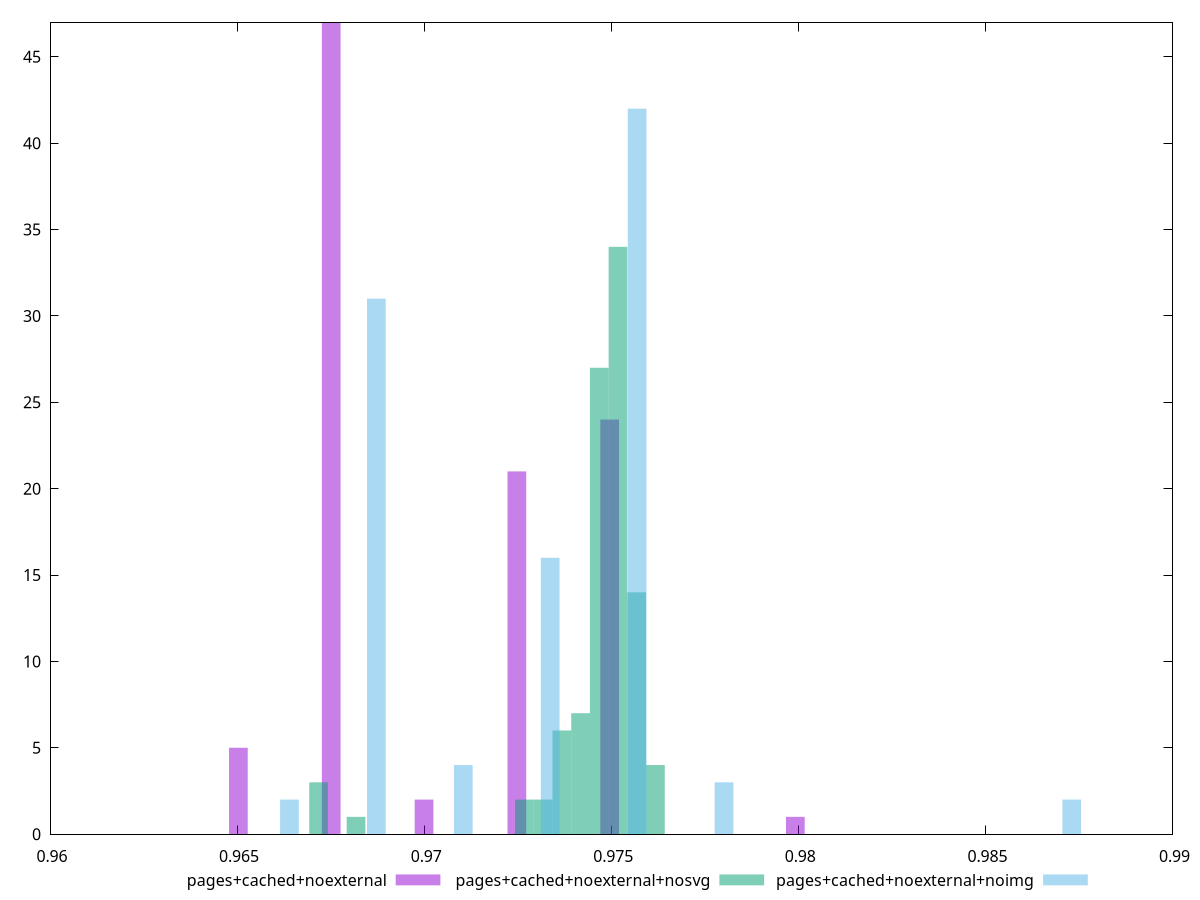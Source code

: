 $_pagesCachedNoexternal <<EOF
0.9675156744277607 47
0.9724772932709799 21
0.9699964838493703 2
0.9749581026925895 24
0.965034865006151 5
0.9799197215358089 1
EOF
$_pagesCachedNoexternalNosvg <<EOF
0.9726797193677448 2
0.9746800889705576 27
0.9741799965698544 7
0.9671787029600094 3
0.9751801813712608 34
0.9756802737719641 14
0.9736799041691512 6
0.973179811768448 2
0.9761803661726672 4
0.9681788877614159 1
EOF
$_pagesCachedNoexternalNoimg <<EOF
0.9756915695570202 42
0.9733684943914083 16
0.9710454192257963 4
0.9687223440601844 31
0.9663992688945724 2
0.9780146447226322 3
0.98730694538508 2
EOF
set key outside below
set terminal pngcairo
set output "report_00005_2020-11-02T22-26-11.212Z/speed-index/speed-index_pages+cached+noexternal_pages+cached+noexternal+nosvg_pages+cached+noexternal+noimg+hist.png"
set boxwidth 0.0005000924007032107
set style fill transparent solid 0.5 noborder
set yrange [0:47]
plot $_pagesCachedNoexternal title "pages+cached+noexternal" with boxes ,$_pagesCachedNoexternalNosvg title "pages+cached+noexternal+nosvg" with boxes ,$_pagesCachedNoexternalNoimg title "pages+cached+noexternal+noimg" with boxes ,